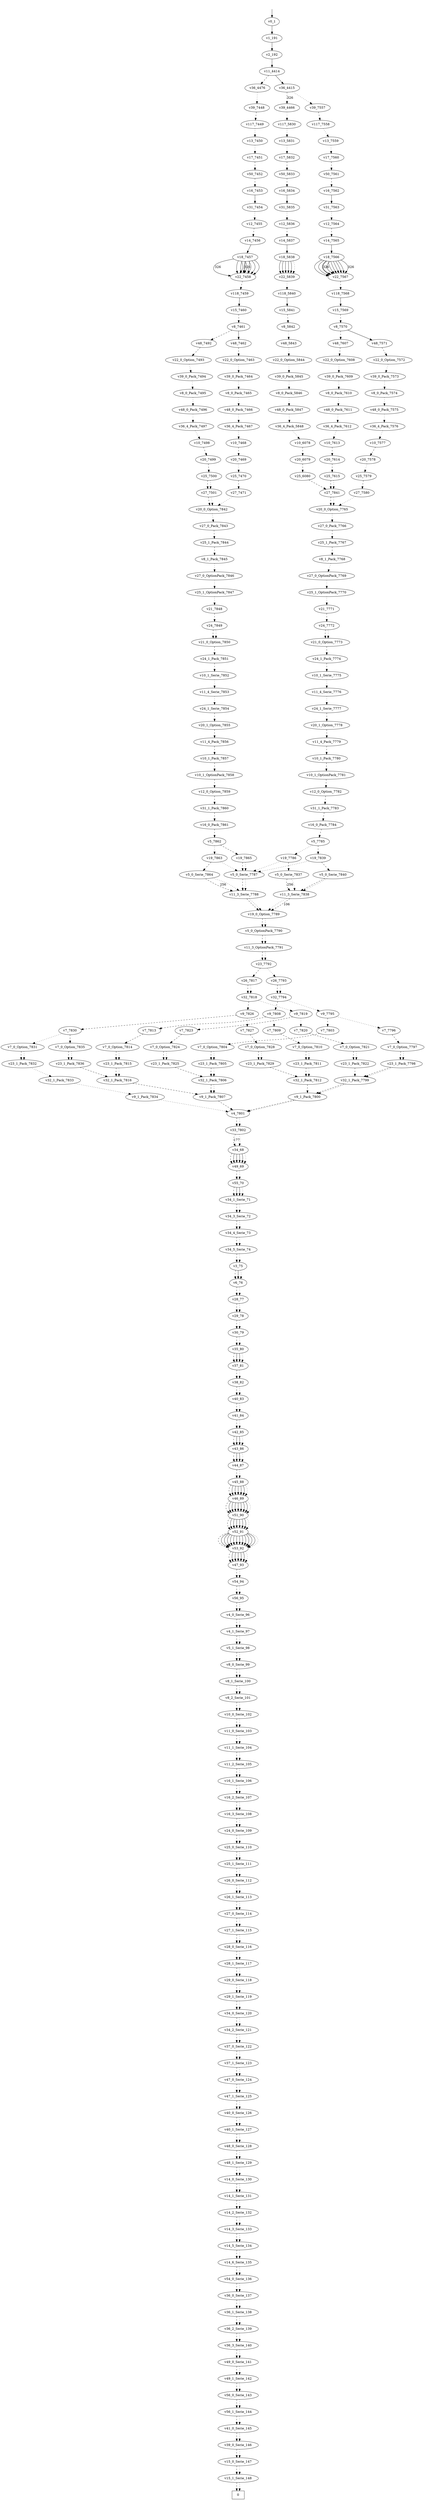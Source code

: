 //SLDDp
// 0 v0 0 1 2 3 4 5 6 7 8 9 10 11 12 13 14 15 16 17 18 19
// 1 v1 0 1 2 3
// 2 v2 0 1 2 3 4 5 6 7 8 9 10 11 12
// 3 v11 0 1 2 3 4
// 4 v36 0 1 2 3 4
// 5 v39 0 -1
// 6 v117 0 1 2
// 7 v13 0 1
// 8 v17 0 1
// 9 v50 0 1 2
// 10 v16 0 1 2 3
// 11 v31 0 1
// 12 v12 0 -1
// 13 v14 0 1 2 3 4 5 6 7
// 14 v18 0 1 2 3 4 5 6 7 8 9 10 11 12 13 14 15 16
// 15 v22 0 -1
// 16 v118 0 1 2 3 4 5 6 7 8 9 10 11 12 13 14 15 16 17 18 19
// 17 v15 0 1
// 18 v8 0 1 2
// 19 v48 0 1
// 20 v22_0_Option 1 -1
// 21 v39_0_Pack 1 -1
// 22 v8_0_Pack 1 -1
// 23 v48_0_Pack 1 -1
// 24 v36_4_Pack 1 -1
// 25 v10 0 1
// 26 v20 0 1 -1
// 27 v25 0 1
// 28 v27 0 1
// 29 v20_0_Option 1 -1
// 30 v27_0_Pack 1 -1
// 31 v25_1_Pack 1 -1
// 32 v8_1_Pack 1 -1
// 33 v27_0_OptionPack 1 -1
// 34 v25_1_OptionPack 1 -1
// 35 v21 0 -1
// 36 v24 0 1
// 37 v21_0_Option 1 -1
// 38 v24_1_Pack 1 -1
// 39 v10_1_Serie 1 -1
// 40 v11_4_Serie 1 -1
// 41 v24_1_Serie 1 -1
// 42 v20_1_Option 1 -1
// 43 v11_4_Pack 1 -1
// 44 v10_1_Pack 1 -1
// 45 v10_1_OptionPack 1 -1
// 46 v12_0_Option 1 -1
// 47 v31_1_Pack 1 -1
// 48 v16_0_Pack 1 -1
// 49 v5 0 1
// 50 v19 0 -1
// 51 v5_0_Serie 1 -1
// 52 v11_3_Serie 1 -1
// 53 v19_0_Option 1 -1
// 54 v5_0_OptionPack 1 -1
// 55 v11_3_OptionPack 1 -1
// 56 v23 0 1
// 57 v26 0 1
// 58 v32 0 1
// 59 v9 0 1
// 60 v7 0 -1
// 61 v7_0_Option 1 -1
// 62 v23_1_Pack 1 -1
// 63 v32_1_Pack 1 -1
// 64 v9_1_Pack 1 -1
// 65 v4 0 1
// 66 v33 0 1
// 67 v34 0 1 2 3 4 5
// 68 v49 0 1
// 69 v55 0 1 2 3
// 70 v34_1_Serie 1 -1
// 71 v34_3_Serie 1 -1
// 72 v34_4_Serie 1 -1
// 73 v34_5_Serie 1 -1
// 74 v3 0 1 2
// 75 v6 0 1
// 76 v28 0 1
// 77 v29 0 1
// 78 v30 0 1
// 79 v35 0 1 2 3
// 80 v37 0 1
// 81 v38 0 1
// 82 v40 0 1
// 83 v41 0 -1
// 84 v42 0 1 2 3
// 85 v43 0 1 2 3
// 86 v44 0 1
// 87 v45 0 1 2 3 4 5 6
// 88 v46 0 1 2 3 4 5 6 7 8
// 89 v51 0 1 2 3 4 5 6 7
// 90 v52 0 1 2 3 4 5 6 7 8 9 10 11 12 13
// 91 v53 0 1 2 3 4 5 6
// 92 v47 0 1
// 93 v54 0 -1
// 94 v56 0 1
// 95 v4_0_Serie 1 -1
// 96 v4_1_Serie 1 -1
// 97 v5_1_Serie 1 -1
// 98 v8_0_Serie 1 -1
// 99 v8_1_Serie 1 -1
// 100 v8_2_Serie 1 -1
// 101 v10_0_Serie 1 -1
// 102 v11_0_Serie 1 -1
// 103 v11_1_Serie 1 -1
// 104 v11_2_Serie 1 -1
// 105 v16_1_Serie 1 -1
// 106 v16_2_Serie 1 -1
// 107 v16_3_Serie 1 -1
// 108 v24_0_Serie 1 -1
// 109 v25_0_Serie 1 -1
// 110 v25_1_Serie 1 -1
// 111 v26_0_Serie 1 -1
// 112 v26_1_Serie 1 -1
// 113 v27_0_Serie 1 -1
// 114 v27_1_Serie 1 -1
// 115 v28_0_Serie 1 -1
// 116 v28_1_Serie 1 -1
// 117 v29_0_Serie 1 -1
// 118 v29_1_Serie 1 -1
// 119 v34_0_Serie 1 -1
// 120 v34_2_Serie 1 -1
// 121 v37_0_Serie 1 -1
// 122 v37_1_Serie 1 -1
// 123 v47_0_Serie 1 -1
// 124 v47_1_Serie 1 -1
// 125 v40_0_Serie 1 -1
// 126 v40_1_Serie 1 -1
// 127 v48_0_Serie 1 -1
// 128 v48_1_Serie 1 -1
// 129 v14_0_Serie 1 -1
// 130 v14_1_Serie 1 -1
// 131 v14_2_Serie 1 -1
// 132 v14_3_Serie 1 -1
// 133 v14_5_Serie 1 -1
// 134 v14_6_Serie 1 -1
// 135 v54_0_Serie 1 -1
// 136 v36_0_Serie 1 -1
// 137 v36_1_Serie 1 -1
// 138 v36_2_Serie 1 -1
// 139 v36_3_Serie 1 -1
// 140 v49_0_Serie 1 -1
// 141 v49_1_Serie 1 -1
// 142 v56_0_Serie 1 -1
// 143 v56_1_Serie 1 -1
// 144 v41_0_Serie 1 -1
// 145 v39_0_Serie 1 -1
// 146 v15_0_Serie 1 -1
// 147 v15_1_Serie 1 -1
digraph a {
nada -> n1 [];
nada [label=" ",shape=plaintext];
n0 [label=0, shape=box];
n1 [label=v0_1];
n1 -> n191 [pos=1];
n191 [label=v1_191];
n191 -> n192 [pos=1];
n192 [label=v2_192];
n192 -> n4414 [pos=3];
n4414 [label=v11_4414];
n4414 -> n4476 [pos=4, style=dashed];
n4414 -> n4415 [pos=3];
n4415 [label=v36_4415];
n4415 -> n4466 [pos=4, label=326, style=dashed];
n4415 -> n7557 [pos=0, style=dotted];
n4476 [label=v36_4476];
n4476 -> n7448 [pos=0, style=dotted];
n7448 [label=v39_7448];
n7448 -> n7449 [pos=1, style=dashed];
n4466 [label=v39_4466];
n4466 -> n5830 [pos=0, style=dotted];
n7557 [label=v39_7557];
n7557 -> n7558 [pos=1, style=dashed];
n7558 [label=v117_7558];
n7558 -> n7559 [pos=0, style=dotted];
n5830 [label=v117_5830];
n5830 -> n5831 [pos=0, style=dotted];
n7449 [label=v117_7449];
n7449 -> n7450 [pos=0, style=dotted];
n7450 [label=v13_7450];
n7450 -> n7451 [pos=0, style=dotted];
n5831 [label=v13_5831];
n5831 -> n5832 [pos=0, style=dotted];
n7559 [label=v13_7559];
n7559 -> n7560 [pos=0, style=dotted];
n7451 [label=v17_7451];
n7451 -> n7452 [pos=1, style=dashed];
n7560 [label=v17_7560];
n7560 -> n7561 [pos=1, style=dashed];
n5832 [label=v17_5832];
n5832 -> n5833 [pos=1, style=dashed];
n7561 [label=v50_7561];
n7561 -> n7562 [pos=2, style=dashed];
n5833 [label=v50_5833];
n5833 -> n5834 [pos=2, style=dashed];
n7452 [label=v50_7452];
n7452 -> n7453 [pos=2, style=dashed];
n5834 [label=v16_5834];
n5834 -> n5835 [pos=1];
n7453 [label=v16_7453];
n7453 -> n7454 [pos=1];
n7562 [label=v16_7562];
n7562 -> n7563 [pos=1];
n5835 [label=v31_5835];
n5835 -> n5836 [pos=0, style=dotted];
n7563 [label=v31_7563];
n7563 -> n7564 [pos=0, style=dotted];
n7454 [label=v31_7454];
n7454 -> n7455 [pos=0, style=dotted];
n7564 [label=v12_7564];
n7564 -> n7565 [pos=1, style=dashed];
n5836 [label=v12_5836];
n5836 -> n5837 [pos=1, style=dashed];
n7455 [label=v12_7455];
n7455 -> n7456 [pos=1, style=dashed];
n7456 [label=v14_7456];
n7456 -> n7457 [pos=3];
n5837 [label=v14_5837];
n5837 -> n5838 [pos=1];
n7565 [label=v14_7565];
n7565 -> n7566 [pos=3];
n7457 [label=v18_7457];
n7457 -> n7458 [pos=14, label=326];
n7457 -> n7458 [pos=13];
n7457 -> n7458 [pos=12];
n7457 -> n7458 [pos=11];
n7457 -> n7458 [pos=10];
n7457 -> n7458 [pos=9];
n7457 -> n7458 [pos=6, label=326];
n7457 -> n7458 [pos=5];
n7457 -> n7458 [pos=4];
n7457 -> n7458 [pos=2];
n7457 -> n7458 [pos=1];
n5838 [label=v18_5838];
n5838 -> n5839 [pos=14];
n5838 -> n5839 [pos=11];
n5838 -> n5839 [pos=9];
n5838 -> n5839 [pos=7];
n5838 -> n5839 [pos=6];
n5838 -> n5839 [pos=0, style=dotted];
n7566 [label=v18_7566];
n7566 -> n7567 [pos=14, label=326];
n7566 -> n7567 [pos=13];
n7566 -> n7567 [pos=12];
n7566 -> n7567 [pos=11];
n7566 -> n7567 [pos=10];
n7566 -> n7567 [pos=9];
n7566 -> n7567 [pos=6, label=326];
n7566 -> n7567 [pos=5];
n7566 -> n7567 [pos=4];
n7566 -> n7567 [pos=2];
n7566 -> n7567 [pos=1];
n7567 [label=v22_7567];
n7567 -> n7568 [pos=1, style=dashed];
n7458 [label=v22_7458];
n7458 -> n7459 [pos=1, style=dashed];
n5839 [label=v22_5839];
n5839 -> n5840 [pos=0, style=dotted];
n7568 [label=v118_7568];
n7568 -> n7569 [pos=1];
n5840 [label=v118_5840];
n5840 -> n5841 [pos=1];
n7459 [label=v118_7459];
n7459 -> n7460 [pos=1];
n5841 [label=v15_5841];
n5841 -> n5842 [pos=1, style=dashed];
n7569 [label=v15_7569];
n7569 -> n7570 [pos=1, style=dashed];
n7460 [label=v15_7460];
n7460 -> n7461 [pos=1, style=dashed];
n5842 [label=v8_5842];
n5842 -> n5843 [pos=0, style=dotted];
n7461 [label=v8_7461];
n7461 -> n7492 [pos=2, style=dashed];
n7461 -> n7462 [pos=1];
n7570 [label=v8_7570];
n7570 -> n7607 [pos=2, style=dashed];
n7570 -> n7571 [pos=1];
n7571 [label=v48_7571];
n7571 -> n7572 [pos=1, style=dashed];
n7492 [label=v48_7492];
n7492 -> n7493 [pos=1, style=dashed];
n5843 [label=v48_5843];
n5843 -> n5844 [pos=0, style=dotted];
n7607 [label=v48_7607];
n7607 -> n7608 [pos=1, style=dashed];
n7462 [label=v48_7462];
n7462 -> n7463 [pos=1, style=dashed];
n7493 [label=v22_0_Option_7493];
n7493 -> n7494 [pos=0, style=dotted];
n5844 [label=v22_0_Option_5844];
n5844 -> n5845 [pos=0, style=dotted];
n7572 [label=v22_0_Option_7572];
n7572 -> n7573 [pos=0, style=dotted];
n7463 [label=v22_0_Option_7463];
n7463 -> n7464 [pos=0, style=dotted];
n7608 [label=v22_0_Option_7608];
n7608 -> n7609 [pos=0, style=dotted];
n7573 [label=v39_0_Pack_7573];
n7573 -> n7574 [pos=0, style=dotted];
n7464 [label=v39_0_Pack_7464];
n7464 -> n7465 [pos=0, style=dotted];
n7609 [label=v39_0_Pack_7609];
n7609 -> n7610 [pos=0, style=dotted];
n7494 [label=v39_0_Pack_7494];
n7494 -> n7495 [pos=0, style=dotted];
n5845 [label=v39_0_Pack_5845];
n5845 -> n5846 [pos=0, style=dotted];
n7495 [label=v8_0_Pack_7495];
n7495 -> n7496 [pos=0, style=dotted];
n7574 [label=v8_0_Pack_7574];
n7574 -> n7575 [pos=0, style=dotted];
n7465 [label=v8_0_Pack_7465];
n7465 -> n7466 [pos=0, style=dotted];
n5846 [label=v8_0_Pack_5846];
n5846 -> n5847 [pos=0, style=dotted];
n7610 [label=v8_0_Pack_7610];
n7610 -> n7611 [pos=0, style=dotted];
n7575 [label=v48_0_Pack_7575];
n7575 -> n7576 [pos=0, style=dotted];
n7466 [label=v48_0_Pack_7466];
n7466 -> n7467 [pos=0, style=dotted];
n5847 [label=v48_0_Pack_5847];
n5847 -> n5848 [pos=0, style=dotted];
n7611 [label=v48_0_Pack_7611];
n7611 -> n7612 [pos=0, style=dotted];
n7496 [label=v48_0_Pack_7496];
n7496 -> n7497 [pos=0, style=dotted];
n7576 [label=v36_4_Pack_7576];
n7576 -> n7577 [pos=0, style=dotted];
n7497 [label=v36_4_Pack_7497];
n7497 -> n7498 [pos=0, style=dotted];
n7467 [label=v36_4_Pack_7467];
n7467 -> n7468 [pos=0, style=dotted];
n5848 [label=v36_4_Pack_5848];
n5848 -> n6078 [pos=0, style=dotted];
n7612 [label=v36_4_Pack_7612];
n7612 -> n7613 [pos=0, style=dotted];
n7577 [label=v10_7577];
n7577 -> n7578 [pos=1, style=dashed];
n7498 [label=v10_7498];
n7498 -> n7499 [pos=1, style=dashed];
n7468 [label=v10_7468];
n7468 -> n7469 [pos=1, style=dashed];
n6078 [label=v10_6078];
n6078 -> n6079 [pos=1, style=dashed];
n7613 [label=v10_7613];
n7613 -> n7614 [pos=1, style=dashed];
n7578 [label=v20_7578];
n7578 -> n7579 [pos=0, style=dotted];
n7499 [label=v20_7499];
n7499 -> n7500 [pos=2, style=dashed];
n7469 [label=v20_7469];
n7469 -> n7470 [pos=0, style=dotted];
n6079 [label=v20_6079];
n6079 -> n6080 [pos=2, style=dashed];
n7614 [label=v20_7614];
n7614 -> n7615 [pos=2, style=dashed];
n7470 [label=v25_7470];
n7470 -> n7471 [pos=1, style=dashed];
n6080 [label=v25_6080];
n6080 -> n7841 [pos=1, style=dashed];
n7500 [label=v25_7500];
n7500 -> n7501 [pos=1, style=dashed];
n7500 -> n7501 [pos=0, style=dotted];
n7615 [label=v25_7615];
n7615 -> n7841 [pos=1, style=dashed];
n7615 -> n7841 [pos=0, style=dotted];
n7579 [label=v25_7579];
n7579 -> n7580 [pos=1, style=dashed];
n7501 [label=v27_7501];
n7501 -> n7842 [pos=1, style=dashed];
n7501 -> n7842 [pos=0, style=dotted];
n7841 [label=v27_7841];
n7841 -> n7765 [pos=1, style=dashed];
n7841 -> n7765 [pos=0, style=dotted];
n7580 [label=v27_7580];
n7580 -> n7765 [pos=0, style=dotted];
n7471 [label=v27_7471];
n7471 -> n7842 [pos=0, style=dotted];
n7765 [label=v20_0_Option_7765];
n7765 -> n7766 [pos=0, style=dotted];
n7842 [label=v20_0_Option_7842];
n7842 -> n7843 [pos=0, style=dotted];
n7843 [label=v27_0_Pack_7843];
n7843 -> n7844 [pos=1, style=dashed];
n7766 [label=v27_0_Pack_7766];
n7766 -> n7767 [pos=1, style=dashed];
n7844 [label=v25_1_Pack_7844];
n7844 -> n7845 [pos=1, style=dashed];
n7767 [label=v25_1_Pack_7767];
n7767 -> n7768 [pos=1, style=dashed];
n7768 [label=v8_1_Pack_7768];
n7768 -> n7769 [pos=0, style=dotted];
n7845 [label=v8_1_Pack_7845];
n7845 -> n7846 [pos=0, style=dotted];
n7846 [label=v27_0_OptionPack_7846];
n7846 -> n7847 [pos=0, style=dotted];
n7769 [label=v27_0_OptionPack_7769];
n7769 -> n7770 [pos=0, style=dotted];
n7770 [label=v25_1_OptionPack_7770];
n7770 -> n7771 [pos=0, style=dotted];
n7847 [label=v25_1_OptionPack_7847];
n7847 -> n7848 [pos=0, style=dotted];
n7771 [label=v21_7771];
n7771 -> n7772 [pos=1, style=dashed];
n7848 [label=v21_7848];
n7848 -> n7849 [pos=1, style=dashed];
n7772 [label=v24_7772];
n7772 -> n7773 [pos=1, style=dashed];
n7772 -> n7773 [pos=0, style=dotted];
n7849 [label=v24_7849];
n7849 -> n7850 [pos=1, style=dashed];
n7849 -> n7850 [pos=0, style=dotted];
n7850 [label=v21_0_Option_7850];
n7850 -> n7851 [pos=1, style=dashed];
n7773 [label=v21_0_Option_7773];
n7773 -> n7774 [pos=1, style=dashed];
n7851 [label=v24_1_Pack_7851];
n7851 -> n7852 [pos=1, style=dashed];
n7774 [label=v24_1_Pack_7774];
n7774 -> n7775 [pos=1, style=dashed];
n7775 [label=v10_1_Serie_7775];
n7775 -> n7776 [pos=0, style=dotted];
n7852 [label=v10_1_Serie_7852];
n7852 -> n7853 [pos=0, style=dotted];
n7776 [label=v11_4_Serie_7776];
n7776 -> n7777 [pos=0, style=dotted];
n7853 [label=v11_4_Serie_7853];
n7853 -> n7854 [pos=0, style=dotted];
n7777 [label=v24_1_Serie_7777];
n7777 -> n7778 [pos=1, style=dashed];
n7854 [label=v24_1_Serie_7854];
n7854 -> n7855 [pos=1, style=dashed];
n7855 [label=v20_1_Option_7855];
n7855 -> n7856 [pos=1, style=dashed];
n7778 [label=v20_1_Option_7778];
n7778 -> n7779 [pos=1, style=dashed];
n7856 [label=v11_4_Pack_7856];
n7856 -> n7857 [pos=1, style=dashed];
n7779 [label=v11_4_Pack_7779];
n7779 -> n7780 [pos=1, style=dashed];
n7780 [label=v10_1_Pack_7780];
n7780 -> n7781 [pos=1, style=dashed];
n7857 [label=v10_1_Pack_7857];
n7857 -> n7858 [pos=1, style=dashed];
n7781 [label=v10_1_OptionPack_7781];
n7781 -> n7782 [pos=1, style=dashed];
n7858 [label=v10_1_OptionPack_7858];
n7858 -> n7859 [pos=1, style=dashed];
n7782 [label=v12_0_Option_7782];
n7782 -> n7783 [pos=1, style=dashed];
n7859 [label=v12_0_Option_7859];
n7859 -> n7860 [pos=1, style=dashed];
n7860 [label=v31_1_Pack_7860];
n7860 -> n7861 [pos=1, style=dashed];
n7783 [label=v31_1_Pack_7783];
n7783 -> n7784 [pos=1, style=dashed];
n7861 [label=v16_0_Pack_7861];
n7861 -> n7862 [pos=1, style=dashed];
n7784 [label=v16_0_Pack_7784];
n7784 -> n7785 [pos=1, style=dashed];
n7785 [label=v5_7785];
n7785 -> n7839 [pos=1, style=dashed];
n7785 -> n7786 [pos=0, style=dotted];
n7862 [label=v5_7862];
n7862 -> n7865 [pos=1, style=dashed];
n7862 -> n7863 [pos=0, style=dotted];
n7863 [label=v19_7863];
n7863 -> n7864 [pos=1, style=dashed];
n7863 -> n7787 [pos=0, style=dotted];
n7839 [label=v19_7839];
n7839 -> n7840 [pos=1, style=dashed];
n7839 -> n7787 [pos=0, style=dotted];
n7786 [label=v19_7786];
n7786 -> n7837 [pos=1, style=dashed];
n7786 -> n7787 [pos=0, style=dotted];
n7865 [label=v19_7865];
n7865 -> n7787 [pos=1, style=dashed];
n7865 -> n7787 [pos=0, style=dotted];
n7787 [label=v5_0_Serie_7787];
n7787 -> n7788 [pos=1, style=dashed];
n7787 -> n7788 [pos=0, style=dotted];
n7837 [label=v5_0_Serie_7837];
n7837 -> n7838 [pos=1, label=256, style=dashed];
n7837 -> n7838 [pos=0, style=dotted];
n7864 [label=v5_0_Serie_7864];
n7864 -> n7788 [pos=1, label=256, style=dashed];
n7864 -> n7788 [pos=0, style=dotted];
n7840 [label=v5_0_Serie_7840];
n7840 -> n7838 [pos=1, style=dashed];
n7840 -> n7838 [pos=0, style=dotted];
n7788 [label=v11_3_Serie_7788];
n7788 -> n7789 [pos=1, style=dashed];
n7788 -> n7789 [pos=0, style=dotted];
n7838 [label=v11_3_Serie_7838];
n7838 -> n7789 [pos=1, label=106, style=dashed];
n7838 -> n7789 [pos=0, style=dotted];
n7789 [label=v19_0_Option_7789];
n7789 -> n7790 [pos=1, style=dashed];
n7789 -> n7790 [pos=0, style=dotted];
n7790 [label=v5_0_OptionPack_7790];
n7790 -> n7791 [pos=1, style=dashed];
n7790 -> n7791 [pos=0, style=dotted];
n7791 [label=v11_3_OptionPack_7791];
n7791 -> n7792 [pos=1, style=dashed];
n7791 -> n7792 [pos=0, style=dotted];
n7792 [label=v23_7792];
n7792 -> n7817 [pos=1, style=dashed];
n7792 -> n7793 [pos=0, style=dotted];
n7793 [label=v26_7793];
n7793 -> n7794 [pos=1, style=dashed];
n7793 -> n7794 [pos=0, style=dotted];
n7817 [label=v26_7817];
n7817 -> n7818 [pos=1, style=dashed];
n7817 -> n7818 [pos=0, style=dotted];
n7818 [label=v32_7818];
n7818 -> n7826 [pos=1, style=dashed];
n7818 -> n7819 [pos=0, style=dotted];
n7794 [label=v32_7794];
n7794 -> n7808 [pos=1, style=dashed];
n7794 -> n7795 [pos=0, style=dotted];
n7795 [label=v9_7795];
n7795 -> n7803 [pos=1, style=dashed];
n7795 -> n7796 [pos=0, style=dotted];
n7826 [label=v9_7826];
n7826 -> n7830 [pos=1, style=dashed];
n7826 -> n7827 [pos=0, style=dotted];
n7819 [label=v9_7819];
n7819 -> n7823 [pos=1, style=dashed];
n7819 -> n7820 [pos=0, style=dotted];
n7808 [label=v9_7808];
n7808 -> n7813 [pos=1, style=dashed];
n7808 -> n7809 [pos=0, style=dotted];
n7803 [label=v7_7803];
n7803 -> n7804 [pos=1, style=dashed];
n7813 [label=v7_7813];
n7813 -> n7814 [pos=1, style=dashed];
n7823 [label=v7_7823];
n7823 -> n7824 [pos=1, style=dashed];
n7796 [label=v7_7796];
n7796 -> n7797 [pos=1, style=dashed];
n7827 [label=v7_7827];
n7827 -> n7828 [pos=1, style=dashed];
n7830 [label=v7_7830];
n7830 -> n7835 [pos=1, style=dashed];
n7830 -> n7831 [pos=0, style=dotted];
n7820 [label=v7_7820];
n7820 -> n7821 [pos=1, style=dashed];
n7809 [label=v7_7809];
n7809 -> n7810 [pos=1, style=dashed];
n7810 [label=v7_0_Option_7810];
n7810 -> n7811 [pos=1, style=dashed];
n7810 -> n7811 [pos=0, style=dotted];
n7804 [label=v7_0_Option_7804];
n7804 -> n7805 [pos=1, style=dashed];
n7804 -> n7805 [pos=0, style=dotted];
n7835 [label=v7_0_Option_7835];
n7835 -> n7836 [pos=1, style=dashed];
n7835 -> n7836 [pos=0, style=dotted];
n7814 [label=v7_0_Option_7814];
n7814 -> n7815 [pos=1, style=dashed];
n7814 -> n7815 [pos=0, style=dotted];
n7824 [label=v7_0_Option_7824];
n7824 -> n7825 [pos=1, style=dashed];
n7824 -> n7825 [pos=0, style=dotted];
n7821 [label=v7_0_Option_7821];
n7821 -> n7822 [pos=1, style=dashed];
n7821 -> n7822 [pos=0, style=dotted];
n7797 [label=v7_0_Option_7797];
n7797 -> n7798 [pos=1, style=dashed];
n7797 -> n7798 [pos=0, style=dotted];
n7831 [label=v7_0_Option_7831];
n7831 -> n7832 [pos=1, style=dashed];
n7831 -> n7832 [pos=0, style=dotted];
n7828 [label=v7_0_Option_7828];
n7828 -> n7829 [pos=1, style=dashed];
n7828 -> n7829 [pos=0, style=dotted];
n7822 [label=v23_1_Pack_7822];
n7822 -> n7799 [pos=1, style=dashed];
n7798 [label=v23_1_Pack_7798];
n7798 -> n7799 [pos=1, style=dashed];
n7798 -> n7799 [pos=0, style=dotted];
n7811 [label=v23_1_Pack_7811];
n7811 -> n7812 [pos=1, style=dashed];
n7811 -> n7812 [pos=0, style=dotted];
n7805 [label=v23_1_Pack_7805];
n7805 -> n7806 [pos=1, style=dashed];
n7805 -> n7806 [pos=0, style=dotted];
n7832 [label=v23_1_Pack_7832];
n7832 -> n7833 [pos=0, style=dotted];
n7829 [label=v23_1_Pack_7829];
n7829 -> n7812 [pos=1, style=dashed];
n7825 [label=v23_1_Pack_7825];
n7825 -> n7806 [pos=1, style=dashed];
n7815 [label=v23_1_Pack_7815];
n7815 -> n7816 [pos=1, style=dashed];
n7815 -> n7816 [pos=0, style=dotted];
n7836 [label=v23_1_Pack_7836];
n7836 -> n7816 [pos=1, style=dashed];
n7799 [label=v32_1_Pack_7799];
n7799 -> n7800 [pos=1, style=dashed];
n7799 -> n7800 [pos=0, style=dotted];
n7806 [label=v32_1_Pack_7806];
n7806 -> n7807 [pos=1, style=dashed];
n7806 -> n7807 [pos=0, style=dotted];
n7812 [label=v32_1_Pack_7812];
n7812 -> n7800 [pos=1, style=dashed];
n7816 [label=v32_1_Pack_7816];
n7816 -> n7807 [pos=1, style=dashed];
n7833 [label=v32_1_Pack_7833];
n7833 -> n7834 [pos=0, style=dotted];
n7807 [label=v9_1_Pack_7807];
n7807 -> n7801 [pos=1, style=dashed];
n7834 [label=v9_1_Pack_7834];
n7834 -> n7801 [pos=0, style=dotted];
n7800 [label=v9_1_Pack_7800];
n7800 -> n7801 [pos=1, style=dashed];
n7800 -> n7801 [pos=0, style=dotted];
n7801 [label=v4_7801];
n7801 -> n7802 [pos=1, style=dashed];
n7801 -> n7802 [pos=0, style=dotted];
n7802 [label=v33_7802];
n7802 -> n68 [pos=1, label=177, style=dashed];
n7802 -> n68 [pos=0, style=dotted];
n68 [label=v34_68];
n68 -> n69 [pos=5, style=dashed];
n68 -> n69 [pos=4];
n68 -> n69 [pos=3];
n68 -> n69 [pos=2];
n68 -> n69 [pos=1];
n68 -> n69 [pos=0, style=dotted];
n69 [label=v49_69];
n69 -> n70 [pos=1, style=dashed];
n69 -> n70 [pos=0, style=dotted];
n70 [label=v55_70];
n70 -> n71 [pos=3, style=dashed];
n70 -> n71 [pos=2];
n70 -> n71 [pos=1];
n70 -> n71 [pos=0, style=dotted];
n71 [label=v34_1_Serie_71];
n71 -> n72 [pos=1, style=dashed];
n71 -> n72 [pos=0, style=dotted];
n72 [label=v34_3_Serie_72];
n72 -> n73 [pos=1, style=dashed];
n72 -> n73 [pos=0, style=dotted];
n73 [label=v34_4_Serie_73];
n73 -> n74 [pos=1, style=dashed];
n73 -> n74 [pos=0, style=dotted];
n74 [label=v34_5_Serie_74];
n74 -> n75 [pos=1, style=dashed];
n74 -> n75 [pos=0, style=dotted];
n75 [label=v3_75];
n75 -> n76 [pos=2, style=dashed];
n75 -> n76 [pos=1];
n75 -> n76 [pos=0, style=dotted];
n76 [label=v6_76];
n76 -> n77 [pos=1, style=dashed];
n76 -> n77 [pos=0, style=dotted];
n77 [label=v28_77];
n77 -> n78 [pos=1, style=dashed];
n77 -> n78 [pos=0, style=dotted];
n78 [label=v29_78];
n78 -> n79 [pos=1, style=dashed];
n78 -> n79 [pos=0, style=dotted];
n79 [label=v30_79];
n79 -> n80 [pos=1, style=dashed];
n79 -> n80 [pos=0, style=dotted];
n80 [label=v35_80];
n80 -> n81 [pos=3, style=dashed];
n80 -> n81 [pos=2];
n80 -> n81 [pos=1];
n80 -> n81 [pos=0, style=dotted];
n81 [label=v37_81];
n81 -> n82 [pos=1, style=dashed];
n81 -> n82 [pos=0, style=dotted];
n82 [label=v38_82];
n82 -> n83 [pos=1, style=dashed];
n82 -> n83 [pos=0, style=dotted];
n83 [label=v40_83];
n83 -> n84 [pos=1, style=dashed];
n83 -> n84 [pos=0, style=dotted];
n84 [label=v41_84];
n84 -> n85 [pos=1, style=dashed];
n84 -> n85 [pos=0, style=dotted];
n85 [label=v42_85];
n85 -> n86 [pos=3, style=dashed];
n85 -> n86 [pos=2];
n85 -> n86 [pos=1];
n85 -> n86 [pos=0, style=dotted];
n86 [label=v43_86];
n86 -> n87 [pos=3, style=dashed];
n86 -> n87 [pos=2];
n86 -> n87 [pos=1];
n86 -> n87 [pos=0, style=dotted];
n87 [label=v44_87];
n87 -> n88 [pos=1, style=dashed];
n87 -> n88 [pos=0, style=dotted];
n88 [label=v45_88];
n88 -> n89 [pos=6, style=dashed];
n88 -> n89 [pos=5];
n88 -> n89 [pos=4];
n88 -> n89 [pos=3];
n88 -> n89 [pos=2];
n88 -> n89 [pos=1];
n88 -> n89 [pos=0, style=dotted];
n89 [label=v46_89];
n89 -> n90 [pos=8, style=dashed];
n89 -> n90 [pos=7];
n89 -> n90 [pos=6];
n89 -> n90 [pos=5];
n89 -> n90 [pos=4];
n89 -> n90 [pos=3];
n89 -> n90 [pos=2];
n89 -> n90 [pos=1];
n89 -> n90 [pos=0, style=dotted];
n90 [label=v51_90];
n90 -> n91 [pos=7, style=dashed];
n90 -> n91 [pos=6];
n90 -> n91 [pos=5];
n90 -> n91 [pos=4];
n90 -> n91 [pos=3];
n90 -> n91 [pos=2];
n90 -> n91 [pos=1];
n90 -> n91 [pos=0, style=dotted];
n91 [label=v52_91];
n91 -> n92 [pos=13, style=dashed];
n91 -> n92 [pos=12];
n91 -> n92 [pos=11];
n91 -> n92 [pos=10];
n91 -> n92 [pos=9];
n91 -> n92 [pos=8];
n91 -> n92 [pos=7];
n91 -> n92 [pos=6];
n91 -> n92 [pos=5];
n91 -> n92 [pos=4];
n91 -> n92 [pos=3];
n91 -> n92 [pos=2];
n91 -> n92 [pos=1];
n91 -> n92 [pos=0, style=dotted];
n92 [label=v53_92];
n92 -> n93 [pos=6, style=dashed];
n92 -> n93 [pos=5];
n92 -> n93 [pos=4];
n92 -> n93 [pos=3];
n92 -> n93 [pos=2];
n92 -> n93 [pos=1];
n92 -> n93 [pos=0, style=dotted];
n93 [label=v47_93];
n93 -> n94 [pos=1, style=dashed];
n93 -> n94 [pos=0, style=dotted];
n94 [label=v54_94];
n94 -> n95 [pos=1, style=dashed];
n94 -> n95 [pos=0, style=dotted];
n95 [label=v56_95];
n95 -> n96 [pos=1, style=dashed];
n95 -> n96 [pos=0, style=dotted];
n96 [label=v4_0_Serie_96];
n96 -> n97 [pos=1, style=dashed];
n96 -> n97 [pos=0, style=dotted];
n97 [label=v4_1_Serie_97];
n97 -> n98 [pos=1, style=dashed];
n97 -> n98 [pos=0, style=dotted];
n98 [label=v5_1_Serie_98];
n98 -> n99 [pos=1, style=dashed];
n98 -> n99 [pos=0, style=dotted];
n99 [label=v8_0_Serie_99];
n99 -> n100 [pos=1, style=dashed];
n99 -> n100 [pos=0, style=dotted];
n100 [label=v8_1_Serie_100];
n100 -> n101 [pos=1, style=dashed];
n100 -> n101 [pos=0, style=dotted];
n101 [label=v8_2_Serie_101];
n101 -> n102 [pos=1, style=dashed];
n101 -> n102 [pos=0, style=dotted];
n102 [label=v10_0_Serie_102];
n102 -> n103 [pos=1, style=dashed];
n102 -> n103 [pos=0, style=dotted];
n103 [label=v11_0_Serie_103];
n103 -> n104 [pos=1, style=dashed];
n103 -> n104 [pos=0, style=dotted];
n104 [label=v11_1_Serie_104];
n104 -> n105 [pos=1, style=dashed];
n104 -> n105 [pos=0, style=dotted];
n105 [label=v11_2_Serie_105];
n105 -> n106 [pos=1, style=dashed];
n105 -> n106 [pos=0, style=dotted];
n106 [label=v16_1_Serie_106];
n106 -> n107 [pos=1, style=dashed];
n106 -> n107 [pos=0, style=dotted];
n107 [label=v16_2_Serie_107];
n107 -> n108 [pos=1, style=dashed];
n107 -> n108 [pos=0, style=dotted];
n108 [label=v16_3_Serie_108];
n108 -> n109 [pos=1, style=dashed];
n108 -> n109 [pos=0, style=dotted];
n109 [label=v24_0_Serie_109];
n109 -> n110 [pos=1, style=dashed];
n109 -> n110 [pos=0, style=dotted];
n110 [label=v25_0_Serie_110];
n110 -> n111 [pos=1, style=dashed];
n110 -> n111 [pos=0, style=dotted];
n111 [label=v25_1_Serie_111];
n111 -> n112 [pos=1, style=dashed];
n111 -> n112 [pos=0, style=dotted];
n112 [label=v26_0_Serie_112];
n112 -> n113 [pos=1, style=dashed];
n112 -> n113 [pos=0, style=dotted];
n113 [label=v26_1_Serie_113];
n113 -> n114 [pos=1, style=dashed];
n113 -> n114 [pos=0, style=dotted];
n114 [label=v27_0_Serie_114];
n114 -> n115 [pos=1, style=dashed];
n114 -> n115 [pos=0, style=dotted];
n115 [label=v27_1_Serie_115];
n115 -> n116 [pos=1, style=dashed];
n115 -> n116 [pos=0, style=dotted];
n116 [label=v28_0_Serie_116];
n116 -> n117 [pos=1, style=dashed];
n116 -> n117 [pos=0, style=dotted];
n117 [label=v28_1_Serie_117];
n117 -> n118 [pos=1, style=dashed];
n117 -> n118 [pos=0, style=dotted];
n118 [label=v29_0_Serie_118];
n118 -> n119 [pos=1, style=dashed];
n118 -> n119 [pos=0, style=dotted];
n119 [label=v29_1_Serie_119];
n119 -> n120 [pos=1, style=dashed];
n119 -> n120 [pos=0, style=dotted];
n120 [label=v34_0_Serie_120];
n120 -> n121 [pos=1, style=dashed];
n120 -> n121 [pos=0, style=dotted];
n121 [label=v34_2_Serie_121];
n121 -> n122 [pos=1, style=dashed];
n121 -> n122 [pos=0, style=dotted];
n122 [label=v37_0_Serie_122];
n122 -> n123 [pos=1, style=dashed];
n122 -> n123 [pos=0, style=dotted];
n123 [label=v37_1_Serie_123];
n123 -> n124 [pos=1, style=dashed];
n123 -> n124 [pos=0, style=dotted];
n124 [label=v47_0_Serie_124];
n124 -> n125 [pos=1, style=dashed];
n124 -> n125 [pos=0, style=dotted];
n125 [label=v47_1_Serie_125];
n125 -> n126 [pos=1, style=dashed];
n125 -> n126 [pos=0, style=dotted];
n126 [label=v40_0_Serie_126];
n126 -> n127 [pos=1, style=dashed];
n126 -> n127 [pos=0, style=dotted];
n127 [label=v40_1_Serie_127];
n127 -> n128 [pos=1, style=dashed];
n127 -> n128 [pos=0, style=dotted];
n128 [label=v48_0_Serie_128];
n128 -> n129 [pos=1, style=dashed];
n128 -> n129 [pos=0, style=dotted];
n129 [label=v48_1_Serie_129];
n129 -> n130 [pos=1, style=dashed];
n129 -> n130 [pos=0, style=dotted];
n130 [label=v14_0_Serie_130];
n130 -> n131 [pos=1, style=dashed];
n130 -> n131 [pos=0, style=dotted];
n131 [label=v14_1_Serie_131];
n131 -> n132 [pos=1, style=dashed];
n131 -> n132 [pos=0, style=dotted];
n132 [label=v14_2_Serie_132];
n132 -> n133 [pos=1, style=dashed];
n132 -> n133 [pos=0, style=dotted];
n133 [label=v14_3_Serie_133];
n133 -> n134 [pos=1, style=dashed];
n133 -> n134 [pos=0, style=dotted];
n134 [label=v14_5_Serie_134];
n134 -> n135 [pos=1, style=dashed];
n134 -> n135 [pos=0, style=dotted];
n135 [label=v14_6_Serie_135];
n135 -> n136 [pos=1, style=dashed];
n135 -> n136 [pos=0, style=dotted];
n136 [label=v54_0_Serie_136];
n136 -> n137 [pos=1, style=dashed];
n136 -> n137 [pos=0, style=dotted];
n137 [label=v36_0_Serie_137];
n137 -> n138 [pos=1, style=dashed];
n137 -> n138 [pos=0, style=dotted];
n138 [label=v36_1_Serie_138];
n138 -> n139 [pos=1, style=dashed];
n138 -> n139 [pos=0, style=dotted];
n139 [label=v36_2_Serie_139];
n139 -> n140 [pos=1, style=dashed];
n139 -> n140 [pos=0, style=dotted];
n140 [label=v36_3_Serie_140];
n140 -> n141 [pos=1, style=dashed];
n140 -> n141 [pos=0, style=dotted];
n141 [label=v49_0_Serie_141];
n141 -> n142 [pos=1, style=dashed];
n141 -> n142 [pos=0, style=dotted];
n142 [label=v49_1_Serie_142];
n142 -> n143 [pos=1, style=dashed];
n142 -> n143 [pos=0, style=dotted];
n143 [label=v56_0_Serie_143];
n143 -> n144 [pos=1, style=dashed];
n143 -> n144 [pos=0, style=dotted];
n144 [label=v56_1_Serie_144];
n144 -> n145 [pos=1, style=dashed];
n144 -> n145 [pos=0, style=dotted];
n145 [label=v41_0_Serie_145];
n145 -> n146 [pos=1, style=dashed];
n145 -> n146 [pos=0, style=dotted];
n146 [label=v39_0_Serie_146];
n146 -> n147 [pos=1, style=dashed];
n146 -> n147 [pos=0, style=dotted];
n147 [label=v15_0_Serie_147];
n147 -> n148 [pos=1, style=dashed];
n147 -> n148 [pos=0, style=dotted];
n148 [label=v15_1_Serie_148];
n148 -> n0 [pos=1, style=dashed];
n148 -> n0 [pos=0, style=dotted];
}

